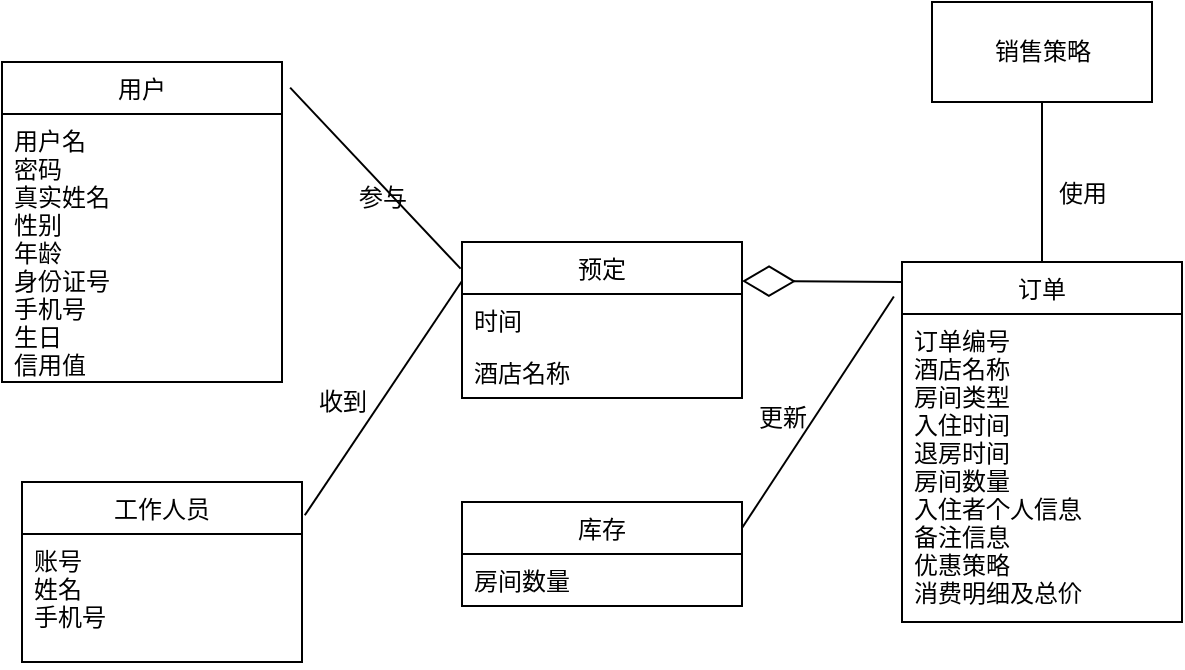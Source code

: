 <mxfile version="12.9.3" type="device"><diagram id="HMDZcqjixsvWW-80wU9_" name="第 1 页"><mxGraphModel dx="980" dy="457" grid="0" gridSize="10" guides="1" tooltips="1" connect="1" arrows="1" fold="1" page="1" pageScale="1" pageWidth="827" pageHeight="1169" math="0" shadow="0"><root><mxCell id="0"/><mxCell id="1" parent="0"/><mxCell id="all0bAI3e35iWVWgs6KZ-1" value="预定" style="swimlane;fontStyle=0;childLayout=stackLayout;horizontal=1;startSize=26;fillColor=none;horizontalStack=0;resizeParent=1;resizeParentMax=0;resizeLast=0;collapsible=1;marginBottom=0;" parent="1" vertex="1"><mxGeometry x="320" y="200" width="140" height="78" as="geometry"/></mxCell><mxCell id="all0bAI3e35iWVWgs6KZ-2" value="时间" style="text;strokeColor=none;fillColor=none;align=left;verticalAlign=top;spacingLeft=4;spacingRight=4;overflow=hidden;rotatable=0;points=[[0,0.5],[1,0.5]];portConstraint=eastwest;" parent="all0bAI3e35iWVWgs6KZ-1" vertex="1"><mxGeometry y="26" width="140" height="26" as="geometry"/></mxCell><mxCell id="all0bAI3e35iWVWgs6KZ-3" value="酒店名称" style="text;strokeColor=none;fillColor=none;align=left;verticalAlign=top;spacingLeft=4;spacingRight=4;overflow=hidden;rotatable=0;points=[[0,0.5],[1,0.5]];portConstraint=eastwest;" parent="all0bAI3e35iWVWgs6KZ-1" vertex="1"><mxGeometry y="52" width="140" height="26" as="geometry"/></mxCell><mxCell id="all0bAI3e35iWVWgs6KZ-6" value="" style="endArrow=none;html=1;exitX=1.029;exitY=0.08;exitDx=0;exitDy=0;exitPerimeter=0;entryX=-0.005;entryY=0.171;entryDx=0;entryDy=0;entryPerimeter=0;" parent="1" source="3GLNaaLEcSM9IzNelsmz-1" target="all0bAI3e35iWVWgs6KZ-1" edge="1"><mxGeometry width="50" height="50" relative="1" as="geometry"><mxPoint x="370" y="280" as="sourcePoint"/><mxPoint x="420" y="230" as="targetPoint"/></mxGeometry></mxCell><mxCell id="all0bAI3e35iWVWgs6KZ-9" value="参与" style="text;html=1;align=center;verticalAlign=middle;resizable=0;points=[];autosize=1;" parent="1" vertex="1"><mxGeometry x="260" y="168" width="40" height="20" as="geometry"/></mxCell><mxCell id="3GLNaaLEcSM9IzNelsmz-1" value="用户" style="swimlane;fontStyle=0;childLayout=stackLayout;horizontal=1;startSize=26;fillColor=none;horizontalStack=0;resizeParent=1;resizeParentMax=0;resizeLast=0;collapsible=1;marginBottom=0;" parent="1" vertex="1"><mxGeometry x="90" y="110" width="140" height="160" as="geometry"/></mxCell><mxCell id="3GLNaaLEcSM9IzNelsmz-3" value="用户名&#10;密码&#10;真实姓名&#10;性别&#10;年龄&#10;身份证号&#10;手机号&#10;生日&#10;信用值&#10;&#10;" style="text;strokeColor=none;fillColor=none;align=left;verticalAlign=top;spacingLeft=4;spacingRight=4;overflow=hidden;rotatable=0;points=[[0,0.5],[1,0.5]];portConstraint=eastwest;" parent="3GLNaaLEcSM9IzNelsmz-1" vertex="1"><mxGeometry y="26" width="140" height="134" as="geometry"/></mxCell><mxCell id="all0bAI3e35iWVWgs6KZ-10" value="" style="endArrow=diamondThin;endFill=0;endSize=24;html=1;entryX=1;entryY=0.25;entryDx=0;entryDy=0;" parent="1" target="all0bAI3e35iWVWgs6KZ-1" edge="1"><mxGeometry width="160" relative="1" as="geometry"><mxPoint x="540" y="220" as="sourcePoint"/><mxPoint x="470" y="250" as="targetPoint"/></mxGeometry></mxCell><mxCell id="all0bAI3e35iWVWgs6KZ-11" value="订单" style="swimlane;fontStyle=0;childLayout=stackLayout;horizontal=1;startSize=26;fillColor=none;horizontalStack=0;resizeParent=1;resizeParentMax=0;resizeLast=0;collapsible=1;marginBottom=0;" parent="1" vertex="1"><mxGeometry x="540" y="210" width="140" height="180" as="geometry"/></mxCell><mxCell id="all0bAI3e35iWVWgs6KZ-12" value="订单编号&#10;酒店名称&#10;房间类型&#10;入住时间&#10;退房时间&#10;房间数量&#10;入住者个人信息&#10;备注信息&#10;优惠策略&#10;消费明细及总价" style="text;strokeColor=none;fillColor=none;align=left;verticalAlign=top;spacingLeft=4;spacingRight=4;overflow=hidden;rotatable=0;points=[[0,0.5],[1,0.5]];portConstraint=eastwest;" parent="all0bAI3e35iWVWgs6KZ-11" vertex="1"><mxGeometry y="26" width="140" height="154" as="geometry"/></mxCell><mxCell id="all0bAI3e35iWVWgs6KZ-19" value="工作人员" style="swimlane;fontStyle=0;childLayout=stackLayout;horizontal=1;startSize=26;fillColor=none;horizontalStack=0;resizeParent=1;resizeParentMax=0;resizeLast=0;collapsible=1;marginBottom=0;" parent="1" vertex="1"><mxGeometry x="100" y="320" width="140" height="90" as="geometry"/></mxCell><mxCell id="all0bAI3e35iWVWgs6KZ-20" value="账号&#10;姓名&#10;手机号" style="text;strokeColor=none;fillColor=none;align=left;verticalAlign=top;spacingLeft=4;spacingRight=4;overflow=hidden;rotatable=0;points=[[0,0.5],[1,0.5]];portConstraint=eastwest;" parent="all0bAI3e35iWVWgs6KZ-19" vertex="1"><mxGeometry y="26" width="140" height="64" as="geometry"/></mxCell><mxCell id="all0bAI3e35iWVWgs6KZ-23" value="" style="endArrow=none;html=1;exitX=1.01;exitY=0.185;exitDx=0;exitDy=0;exitPerimeter=0;entryX=0;entryY=0.25;entryDx=0;entryDy=0;" parent="1" source="all0bAI3e35iWVWgs6KZ-19" target="all0bAI3e35iWVWgs6KZ-1" edge="1"><mxGeometry width="50" height="50" relative="1" as="geometry"><mxPoint x="370" y="280" as="sourcePoint"/><mxPoint x="420" y="230" as="targetPoint"/></mxGeometry></mxCell><mxCell id="all0bAI3e35iWVWgs6KZ-24" value="收到" style="text;html=1;align=center;verticalAlign=middle;resizable=0;points=[];autosize=1;" parent="1" vertex="1"><mxGeometry x="240" y="270" width="40" height="20" as="geometry"/></mxCell><mxCell id="all0bAI3e35iWVWgs6KZ-29" value="库存" style="swimlane;fontStyle=0;childLayout=stackLayout;horizontal=1;startSize=26;fillColor=none;horizontalStack=0;resizeParent=1;resizeParentMax=0;resizeLast=0;collapsible=1;marginBottom=0;" parent="1" vertex="1"><mxGeometry x="320" y="330" width="140" height="52" as="geometry"/></mxCell><mxCell id="all0bAI3e35iWVWgs6KZ-30" value="房间数量" style="text;strokeColor=none;fillColor=none;align=left;verticalAlign=top;spacingLeft=4;spacingRight=4;overflow=hidden;rotatable=0;points=[[0,0.5],[1,0.5]];portConstraint=eastwest;" parent="all0bAI3e35iWVWgs6KZ-29" vertex="1"><mxGeometry y="26" width="140" height="26" as="geometry"/></mxCell><mxCell id="all0bAI3e35iWVWgs6KZ-33" value="" style="endArrow=none;html=1;exitX=1;exitY=0.25;exitDx=0;exitDy=0;entryX=-0.029;entryY=0.096;entryDx=0;entryDy=0;entryPerimeter=0;" parent="1" source="all0bAI3e35iWVWgs6KZ-29" target="all0bAI3e35iWVWgs6KZ-11" edge="1"><mxGeometry width="50" height="50" relative="1" as="geometry"><mxPoint x="530" y="280" as="sourcePoint"/><mxPoint x="580" y="230" as="targetPoint"/></mxGeometry></mxCell><mxCell id="all0bAI3e35iWVWgs6KZ-34" value="更新" style="text;html=1;align=center;verticalAlign=middle;resizable=0;points=[];autosize=1;" parent="1" vertex="1"><mxGeometry x="460" y="278" width="40" height="20" as="geometry"/></mxCell><mxCell id="all0bAI3e35iWVWgs6KZ-39" value="销售策略" style="html=1;" parent="1" vertex="1"><mxGeometry x="555" y="80" width="110" height="50" as="geometry"/></mxCell><mxCell id="all0bAI3e35iWVWgs6KZ-41" value="" style="endArrow=none;html=1;entryX=0.5;entryY=1;entryDx=0;entryDy=0;exitX=0.5;exitY=0;exitDx=0;exitDy=0;" parent="1" source="all0bAI3e35iWVWgs6KZ-11" target="all0bAI3e35iWVWgs6KZ-39" edge="1"><mxGeometry width="50" height="50" relative="1" as="geometry"><mxPoint x="530" y="280" as="sourcePoint"/><mxPoint x="580" y="230" as="targetPoint"/></mxGeometry></mxCell><mxCell id="all0bAI3e35iWVWgs6KZ-42" value="使用" style="text;html=1;align=center;verticalAlign=middle;resizable=0;points=[];autosize=1;" parent="1" vertex="1"><mxGeometry x="610" y="166" width="40" height="20" as="geometry"/></mxCell></root></mxGraphModel></diagram></mxfile>